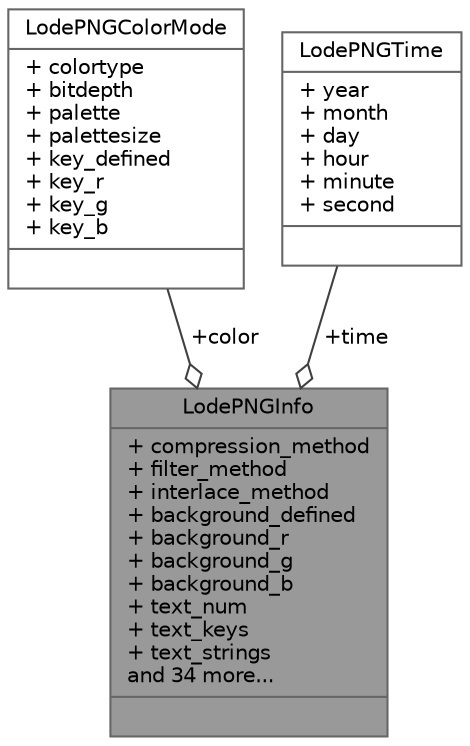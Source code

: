 digraph "LodePNGInfo"
{
 // INTERACTIVE_SVG=YES
 // LATEX_PDF_SIZE
  bgcolor="transparent";
  edge [fontname=Helvetica,fontsize=10,labelfontname=Helvetica,labelfontsize=10];
  node [fontname=Helvetica,fontsize=10,shape=box,height=0.2,width=0.4];
  Node1 [shape=record,label="{LodePNGInfo\n|+ compression_method\l+ filter_method\l+ interlace_method\l+ background_defined\l+ background_r\l+ background_g\l+ background_b\l+ text_num\l+ text_keys\l+ text_strings\land 34 more...\l|}",height=0.2,width=0.4,color="gray40", fillcolor="grey60", style="filled", fontcolor="black",tooltip=" "];
  Node2 -> Node1 [color="grey25",style="solid",label=" +color" ,arrowhead="odiamond"];
  Node2 [shape=record,label="{LodePNGColorMode\n|+ colortype\l+ bitdepth\l+ palette\l+ palettesize\l+ key_defined\l+ key_r\l+ key_g\l+ key_b\l|}",height=0.2,width=0.4,color="gray40", fillcolor="white", style="filled",URL="$structLodePNGColorMode.html",tooltip=" "];
  Node3 -> Node1 [color="grey25",style="solid",label=" +time" ,arrowhead="odiamond"];
  Node3 [shape=record,label="{LodePNGTime\n|+ year\l+ month\l+ day\l+ hour\l+ minute\l+ second\l|}",height=0.2,width=0.4,color="gray40", fillcolor="white", style="filled",URL="$structLodePNGTime.html",tooltip=" "];
}
